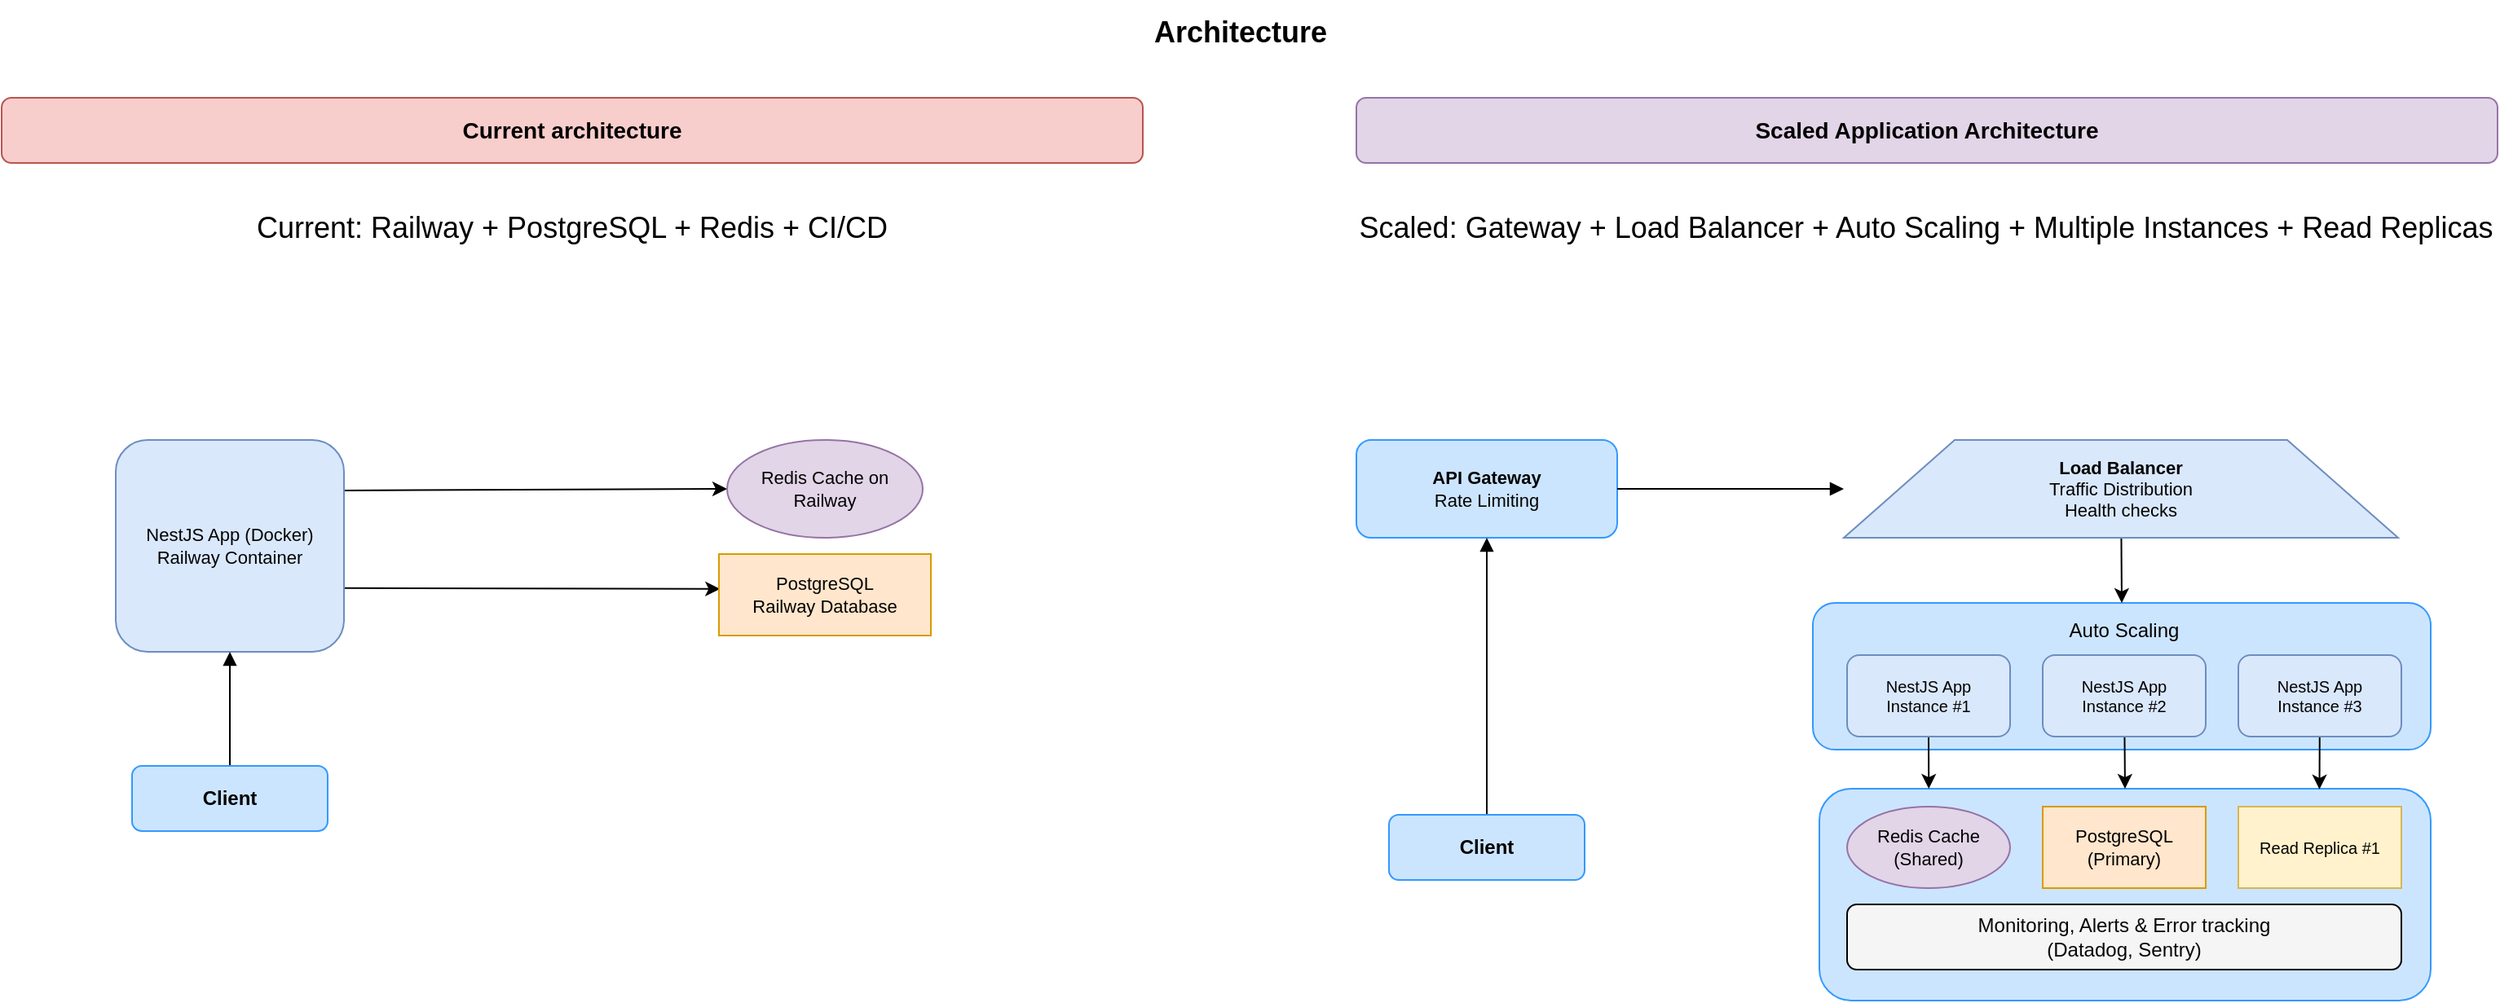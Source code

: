 <mxfile>
    <diagram name="Comprehensive Deployment Architecture" id="deployment-comprehensive">
        <mxGraphModel dx="1187" dy="747" grid="1" gridSize="10" guides="1" tooltips="1" connect="1" arrows="1" fold="1" page="1" pageScale="1" pageWidth="827" pageHeight="1169" math="0" shadow="0">
            <root>
                <mxCell id="0"/>
                <mxCell id="1" parent="0"/>
                <mxCell id="20" value="" style="rounded=1;whiteSpace=wrap;html=1;fillColor=#cce5ff;strokeColor=#3399ff;fontSize=11;fontStyle=1;align=center;fontColor=#030202;" vertex="1" parent="1">
                    <mxGeometry x="1171" y="380" width="379" height="90" as="geometry"/>
                </mxCell>
                <mxCell id="11" value="" style="rounded=1;whiteSpace=wrap;html=1;fillColor=#cce5ff;strokeColor=#3399ff;fontSize=11;fontStyle=1;align=center;fontColor=#030202;" parent="1" vertex="1">
                    <mxGeometry x="1175" y="494" width="375" height="130" as="geometry"/>
                </mxCell>
                <mxCell id="title" value="Architecture" style="text;html=1;strokeColor=none;fillColor=none;align=center;verticalAlign=middle;whiteSpace=wrap;rounded=0;fontSize=18;fontStyle=1;" parent="1" vertex="1">
                    <mxGeometry x="570" y="10" width="500" height="40" as="geometry"/>
                </mxCell>
                <mxCell id="prod-env" value="Current architecture" style="rounded=1;whiteSpace=wrap;html=1;fillColor=#f8cecc;strokeColor=#b85450;fontSize=14;fontStyle=1;align=center;fontColor=#030202;" parent="1" vertex="1">
                    <mxGeometry x="60" y="70" width="700" height="40" as="geometry"/>
                </mxCell>
                <mxCell id="17" style="edgeStyle=none;html=1;exitX=1.002;exitY=0.238;exitDx=0;exitDy=0;entryX=0;entryY=0.5;entryDx=0;entryDy=0;fontColor=#FFFFFF;exitPerimeter=0;" parent="1" source="prod-app" edge="1">
                    <mxGeometry relative="1" as="geometry">
                        <mxPoint x="270" y="312.5" as="sourcePoint"/>
                        <mxPoint x="505" y="310" as="targetPoint"/>
                    </mxGeometry>
                </mxCell>
                <mxCell id="18" style="edgeStyle=none;html=1;entryX=0.005;entryY=0.428;entryDx=0;entryDy=0;entryPerimeter=0;fontColor=#FFFFFF;exitX=1.003;exitY=0.699;exitDx=0;exitDy=0;exitPerimeter=0;" parent="1" source="prod-app" target="prod-postgres" edge="1">
                    <mxGeometry relative="1" as="geometry"/>
                </mxCell>
                <mxCell id="prod-app" value="NestJS App (Docker)&lt;br&gt;Railway Container" style="rounded=1;whiteSpace=wrap;html=1;fillColor=#dae8fc;strokeColor=#6c8ebf;fontSize=11;fontColor=#030202;" parent="1" vertex="1">
                    <mxGeometry x="130" y="280" width="140" height="130" as="geometry"/>
                </mxCell>
                <mxCell id="prod-postgres" value="PostgreSQL&lt;br&gt;Railway Database" style="shape=database;whiteSpace=wrap;html=1;fillColor=#ffe6cc;strokeColor=#d79b00;fontSize=11;fontColor=#030202;" parent="1" vertex="1">
                    <mxGeometry x="500" y="350" width="130" height="50" as="geometry"/>
                </mxCell>
                <mxCell id="prod-redis" value="Redis Cache on Railway" style="shape=ellipse;whiteSpace=wrap;html=1;fillColor=#e1d5e7;strokeColor=#9673a6;fontSize=11;fontColor=#030202;" parent="1" vertex="1">
                    <mxGeometry x="505" y="280" width="120" height="60" as="geometry"/>
                </mxCell>
                <mxCell id="scaled-env" value="Scaled Application Architecture" style="rounded=1;whiteSpace=wrap;html=1;fillColor=#e1d5e7;strokeColor=#9673a6;fontSize=14;fontStyle=1;align=center;fontColor=#030202;" parent="1" vertex="1">
                    <mxGeometry x="891" y="70" width="700" height="40" as="geometry"/>
                </mxCell>
                <mxCell id="cdn" value="API Gateway&lt;br&gt;&lt;span style=&quot;font-weight: normal;&quot;&gt;Rate Limiting&lt;/span&gt;" style="rounded=1;whiteSpace=wrap;html=1;fillColor=#cce5ff;strokeColor=#3399ff;fontSize=11;fontStyle=1;align=center;fontColor=#030202;" parent="1" vertex="1">
                    <mxGeometry x="891" y="280" width="160" height="60" as="geometry"/>
                </mxCell>
                <mxCell id="22" style="edgeStyle=none;html=1;entryX=0.5;entryY=0;entryDx=0;entryDy=0;" edge="1" parent="1" source="load-balancer" target="20">
                    <mxGeometry relative="1" as="geometry"/>
                </mxCell>
                <mxCell id="load-balancer" value="&lt;b&gt;Load Balancer&lt;br&gt;&lt;/b&gt;Traffic Distribution&lt;br&gt;Health checks" style="shape=trapezoid;whiteSpace=wrap;html=1;fillColor=#dae8fc;strokeColor=#6c8ebf;fontSize=11;align=center;fontColor=#030202;" parent="1" vertex="1">
                    <mxGeometry x="1190" y="280" width="340" height="60" as="geometry"/>
                </mxCell>
                <mxCell id="12" style="edgeStyle=none;html=1;exitX=0.5;exitY=1;exitDx=0;exitDy=0;entryX=0.179;entryY=0;entryDx=0;entryDy=0;entryPerimeter=0;fontColor=#FFFFFF;" parent="1" source="app-instance-1" target="11" edge="1">
                    <mxGeometry relative="1" as="geometry">
                        <mxPoint x="1242.3" y="480.44" as="targetPoint"/>
                    </mxGeometry>
                </mxCell>
                <mxCell id="app-instance-1" value="NestJS App&#10;Instance #1" style="rounded=1;whiteSpace=wrap;html=1;fillColor=#dae8fc;strokeColor=#6c8ebf;fontSize=10;fontColor=#030202;" parent="1" vertex="1">
                    <mxGeometry x="1192" y="412" width="100" height="50" as="geometry"/>
                </mxCell>
                <mxCell id="14" style="edgeStyle=none;html=1;entryX=0.5;entryY=0;entryDx=0;entryDy=0;fontColor=#FFFFFF;" parent="1" source="app-instance-2" target="11" edge="1">
                    <mxGeometry relative="1" as="geometry">
                        <mxPoint x="1362.55" y="482" as="targetPoint"/>
                    </mxGeometry>
                </mxCell>
                <mxCell id="app-instance-2" value="NestJS App&#10;Instance #2" style="rounded=1;whiteSpace=wrap;html=1;fillColor=#dae8fc;strokeColor=#6c8ebf;fontSize=10;fontColor=#030202;" parent="1" vertex="1">
                    <mxGeometry x="1312" y="412" width="100" height="50" as="geometry"/>
                </mxCell>
                <mxCell id="15" style="edgeStyle=none;html=1;entryX=0.818;entryY=0.003;entryDx=0;entryDy=0;entryPerimeter=0;fontColor=#FFFFFF;" parent="1" source="app-instance-3" target="11" edge="1">
                    <mxGeometry relative="1" as="geometry">
                        <mxPoint x="1482.43" y="482" as="targetPoint"/>
                    </mxGeometry>
                </mxCell>
                <mxCell id="app-instance-3" value="NestJS App&#10;Instance #3" style="rounded=1;whiteSpace=wrap;html=1;fillColor=#dae8fc;strokeColor=#6c8ebf;fontSize=10;fontColor=#030202;" parent="1" vertex="1">
                    <mxGeometry x="1432" y="412" width="100" height="50" as="geometry"/>
                </mxCell>
                <mxCell id="shared-redis" value="Redis Cache&#10;(Shared)" style="shape=ellipse;whiteSpace=wrap;html=1;fillColor=#e1d5e7;strokeColor=#9673a6;fontSize=11;fontColor=#030202;" parent="1" vertex="1">
                    <mxGeometry x="1192" y="505" width="100" height="50" as="geometry"/>
                </mxCell>
                <mxCell id="primary-db" value="PostgreSQL&#10;(Primary)" style="shape=database;whiteSpace=wrap;html=1;fillColor=#ffe6cc;strokeColor=#d79b00;fontSize=11;fontColor=#030202;" parent="1" vertex="1">
                    <mxGeometry x="1312" y="505" width="100" height="50" as="geometry"/>
                </mxCell>
                <mxCell id="read-replica-1" value="Read Replica #1" style="shape=database;whiteSpace=wrap;html=1;fillColor=#fff2cc;strokeColor=#d6b656;fontSize=10;fontColor=#030202;" parent="1" vertex="1">
                    <mxGeometry x="1432" y="505" width="100" height="50" as="geometry"/>
                </mxCell>
                <mxCell id="scaled-conn1" value="" style="endArrow=block;html=1;rounded=0;entryX=0;entryY=0.5;entryDx=0;entryDy=0;exitX=1;exitY=0.5;exitDx=0;exitDy=0;fontColor=#030202;" parent="1" source="cdn" target="load-balancer" edge="1">
                    <mxGeometry width="50" height="50" relative="1" as="geometry">
                        <mxPoint x="900" y="480" as="sourcePoint"/>
                        <mxPoint x="1090" y="420" as="targetPoint"/>
                    </mxGeometry>
                </mxCell>
                <mxCell id="client-conn3" value="" style="endArrow=block;html=1;rounded=0;exitX=0.5;exitY=0;exitDx=0;exitDy=0;fontSize=10;fontColor=#FFFFFF;entryX=0.5;entryY=1;entryDx=0;entryDy=0;" parent="1" source="4" target="cdn" edge="1">
                    <mxGeometry width="50" height="50" relative="1" as="geometry">
                        <mxPoint x="100" y="560" as="sourcePoint"/>
                        <mxPoint x="971" y="360" as="targetPoint"/>
                    </mxGeometry>
                </mxCell>
                <mxCell id="legend-prod" value="Current: Railway + PostgreSQL + Redis + CI/CD" style="text;html=1;strokeColor=none;fillColor=none;align=center;verticalAlign=middle;whiteSpace=wrap;rounded=0;fontSize=18;" parent="1" vertex="1">
                    <mxGeometry x="70" y="140" width="680" height="20" as="geometry"/>
                </mxCell>
                <mxCell id="legend-scaled" value="Scaled: Gateway + Load Balancer + Auto Scaling + Multiple Instances + Read Replicas" style="text;html=1;strokeColor=none;fillColor=none;align=center;verticalAlign=middle;whiteSpace=wrap;rounded=0;fontSize=18;" parent="1" vertex="1">
                    <mxGeometry x="891" y="140" width="699" height="20" as="geometry"/>
                </mxCell>
                <mxCell id="4" value="Client" style="rounded=1;whiteSpace=wrap;html=1;fillColor=#cce5ff;strokeColor=#3399ff;fontSize=12;fontStyle=1;align=center;fontColor=#030202;" parent="1" vertex="1">
                    <mxGeometry x="911" y="510" width="120" height="40" as="geometry"/>
                </mxCell>
                <mxCell id="5" value="Monitoring, Alerts &amp;amp; Error tracking &lt;br&gt;(Datadog,&amp;nbsp;Sentry)" style="rounded=1;whiteSpace=wrap;html=1;fillColor=#f5f5f5;strokeColor=#000000;fontSize=12;fontColor=#080707;" parent="1" vertex="1">
                    <mxGeometry x="1192" y="565" width="340" height="40" as="geometry"/>
                </mxCell>
                <mxCell id="6" value="" style="endArrow=block;html=1;rounded=0;entryX=0.5;entryY=1;entryDx=0;entryDy=0;exitX=0.5;exitY=0;exitDx=0;exitDy=0;fontSize=10;fontColor=#FFFFFF;" parent="1" source="7" target="prod-app" edge="1">
                    <mxGeometry width="50" height="50" relative="1" as="geometry">
                        <mxPoint x="-670" y="600" as="sourcePoint"/>
                        <mxPoint x="201" y="340" as="targetPoint"/>
                    </mxGeometry>
                </mxCell>
                <mxCell id="7" value="Client" style="rounded=1;whiteSpace=wrap;html=1;fillColor=#cce5ff;strokeColor=#3399ff;fontSize=12;fontStyle=1;align=center;fontColor=#030202;" parent="1" vertex="1">
                    <mxGeometry x="140" y="480" width="120" height="40" as="geometry"/>
                </mxCell>
                <mxCell id="23" value="Auto Scaling" style="text;html=1;strokeColor=none;fillColor=none;align=center;verticalAlign=middle;whiteSpace=wrap;rounded=0;fontColor=#050000;" vertex="1" parent="1">
                    <mxGeometry x="1322" y="382" width="80" height="30" as="geometry"/>
                </mxCell>
            </root>
        </mxGraphModel>
    </diagram>
</mxfile>